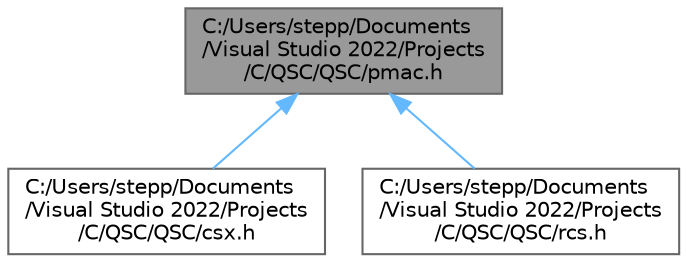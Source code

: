 digraph "C:/Users/stepp/Documents/Visual Studio 2022/Projects/C/QSC/QSC/pmac.h"
{
 // LATEX_PDF_SIZE
  bgcolor="transparent";
  edge [fontname=Helvetica,fontsize=10,labelfontname=Helvetica,labelfontsize=10];
  node [fontname=Helvetica,fontsize=10,shape=box,height=0.2,width=0.4];
  Node1 [id="Node000001",label="C:/Users/stepp/Documents\l/Visual Studio 2022/Projects\l/C/QSC/QSC/pmac.h",height=0.2,width=0.4,color="gray40", fillcolor="grey60", style="filled", fontcolor="black",tooltip="PMAC function definitions  Contains the public api and documentation for the PMAC implementation."];
  Node1 -> Node2 [id="edge1_Node000001_Node000002",dir="back",color="steelblue1",style="solid",tooltip=" "];
  Node2 [id="Node000002",label="C:/Users/stepp/Documents\l/Visual Studio 2022/Projects\l/C/QSC/QSC/csx.h",height=0.2,width=0.4,color="grey40", fillcolor="white", style="filled",URL="$csx_8h.html",tooltip="ChaCha-based authenticated Stream cipher eXtension."];
  Node1 -> Node3 [id="edge2_Node000001_Node000003",dir="back",color="steelblue1",style="solid",tooltip=" "];
  Node3 [id="Node000003",label="C:/Users/stepp/Documents\l/Visual Studio 2022/Projects\l/C/QSC/QSC/rcs.h",height=0.2,width=0.4,color="grey40", fillcolor="white", style="filled",URL="$rcs_8h.html",tooltip="RCS function definitions  Rijndael-256 authenticated Cipher Stream."];
}
